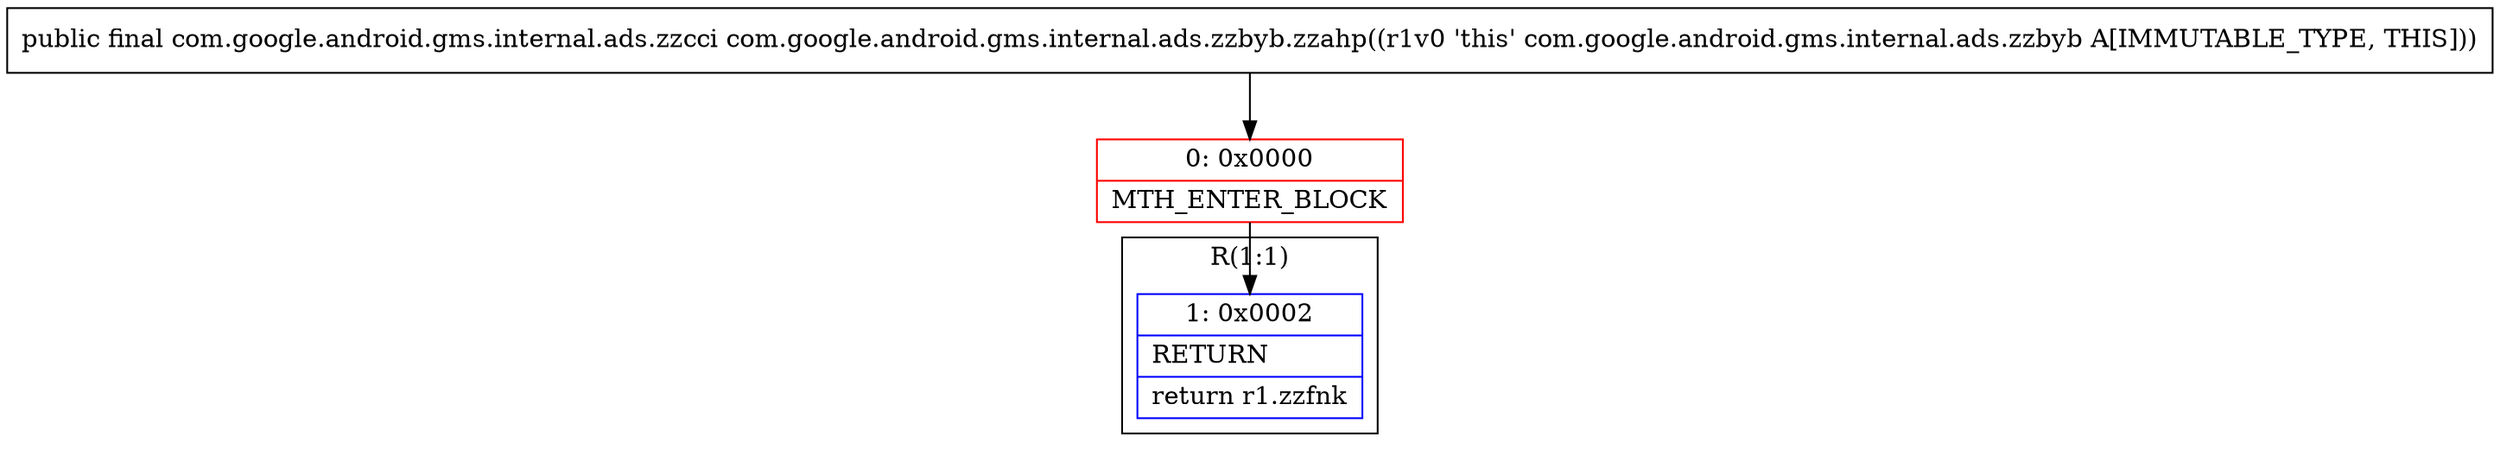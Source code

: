 digraph "CFG forcom.google.android.gms.internal.ads.zzbyb.zzahp()Lcom\/google\/android\/gms\/internal\/ads\/zzcci;" {
subgraph cluster_Region_1336796718 {
label = "R(1:1)";
node [shape=record,color=blue];
Node_1 [shape=record,label="{1\:\ 0x0002|RETURN\l|return r1.zzfnk\l}"];
}
Node_0 [shape=record,color=red,label="{0\:\ 0x0000|MTH_ENTER_BLOCK\l}"];
MethodNode[shape=record,label="{public final com.google.android.gms.internal.ads.zzcci com.google.android.gms.internal.ads.zzbyb.zzahp((r1v0 'this' com.google.android.gms.internal.ads.zzbyb A[IMMUTABLE_TYPE, THIS])) }"];
MethodNode -> Node_0;
Node_0 -> Node_1;
}


